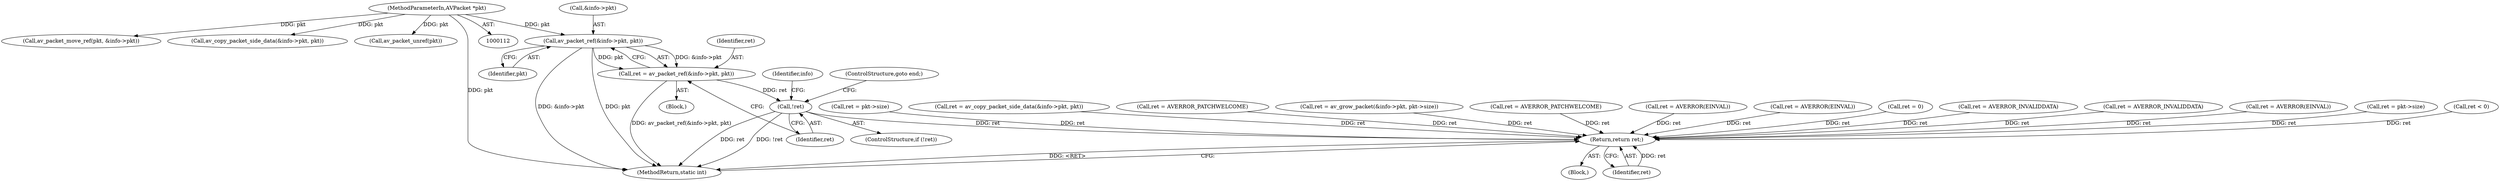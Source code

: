digraph "0_FFmpeg_ed22dc22216f74c75ee7901f82649e1ff725ba50@pointer" {
"1000574" [label="(Call,av_packet_ref(&info->pkt, pkt))"];
"1000114" [label="(MethodParameterIn,AVPacket *pkt)"];
"1000572" [label="(Call,ret = av_packet_ref(&info->pkt, pkt))"];
"1000581" [label="(Call,!ret)"];
"1000681" [label="(Return,return ret;)"];
"1000581" [label="(Call,!ret)"];
"1000307" [label="(Call,ret = AVERROR_PATCHWELCOME)"];
"1000662" [label="(Call,av_packet_move_ref(pkt, &info->pkt))"];
"1000238" [label="(Call,ret = AVERROR(EINVAL))"];
"1000579" [label="(Identifier,pkt)"];
"1000433" [label="(Call,ret = AVERROR(EINVAL))"];
"1000645" [label="(Call,av_copy_packet_side_data(&info->pkt, pkt))"];
"1000660" [label="(Call,av_packet_unref(pkt))"];
"1000116" [label="(Block,)"];
"1000682" [label="(Identifier,ret)"];
"1000170" [label="(Call,ret = 0)"];
"1000573" [label="(Identifier,ret)"];
"1000572" [label="(Call,ret = av_packet_ref(&info->pkt, pkt))"];
"1000681" [label="(Return,return ret;)"];
"1000174" [label="(Call,ret = AVERROR_INVALIDDATA)"];
"1000582" [label="(Identifier,ret)"];
"1000562" [label="(Call,ret = AVERROR_INVALIDDATA)"];
"1000574" [label="(Call,av_packet_ref(&info->pkt, pkt))"];
"1000215" [label="(Call,ret = AVERROR(EINVAL))"];
"1000575" [label="(Call,&info->pkt)"];
"1000585" [label="(Identifier,info)"];
"1000588" [label="(ControlStructure,goto end;)"];
"1000683" [label="(MethodReturn,static int)"];
"1000673" [label="(Call,ret = pkt->size)"];
"1000422" [label="(Call,ret < 0)"];
"1000571" [label="(Block,)"];
"1000546" [label="(Call,ret = pkt->size)"];
"1000114" [label="(MethodParameterIn,AVPacket *pkt)"];
"1000643" [label="(Call,ret = av_copy_packet_side_data(&info->pkt, pkt))"];
"1000259" [label="(Call,ret = AVERROR_PATCHWELCOME)"];
"1000593" [label="(Call,ret = av_grow_packet(&info->pkt, pkt->size))"];
"1000580" [label="(ControlStructure,if (!ret))"];
"1000574" -> "1000572"  [label="AST: "];
"1000574" -> "1000579"  [label="CFG: "];
"1000575" -> "1000574"  [label="AST: "];
"1000579" -> "1000574"  [label="AST: "];
"1000572" -> "1000574"  [label="CFG: "];
"1000574" -> "1000683"  [label="DDG: &info->pkt"];
"1000574" -> "1000683"  [label="DDG: pkt"];
"1000574" -> "1000572"  [label="DDG: &info->pkt"];
"1000574" -> "1000572"  [label="DDG: pkt"];
"1000114" -> "1000574"  [label="DDG: pkt"];
"1000114" -> "1000112"  [label="AST: "];
"1000114" -> "1000683"  [label="DDG: pkt"];
"1000114" -> "1000645"  [label="DDG: pkt"];
"1000114" -> "1000660"  [label="DDG: pkt"];
"1000114" -> "1000662"  [label="DDG: pkt"];
"1000572" -> "1000571"  [label="AST: "];
"1000573" -> "1000572"  [label="AST: "];
"1000582" -> "1000572"  [label="CFG: "];
"1000572" -> "1000683"  [label="DDG: av_packet_ref(&info->pkt, pkt)"];
"1000572" -> "1000581"  [label="DDG: ret"];
"1000581" -> "1000580"  [label="AST: "];
"1000581" -> "1000582"  [label="CFG: "];
"1000582" -> "1000581"  [label="AST: "];
"1000585" -> "1000581"  [label="CFG: "];
"1000588" -> "1000581"  [label="CFG: "];
"1000581" -> "1000683"  [label="DDG: ret"];
"1000581" -> "1000683"  [label="DDG: !ret"];
"1000581" -> "1000681"  [label="DDG: ret"];
"1000681" -> "1000116"  [label="AST: "];
"1000681" -> "1000682"  [label="CFG: "];
"1000682" -> "1000681"  [label="AST: "];
"1000683" -> "1000681"  [label="CFG: "];
"1000681" -> "1000683"  [label="DDG: <RET>"];
"1000682" -> "1000681"  [label="DDG: ret"];
"1000259" -> "1000681"  [label="DDG: ret"];
"1000562" -> "1000681"  [label="DDG: ret"];
"1000238" -> "1000681"  [label="DDG: ret"];
"1000433" -> "1000681"  [label="DDG: ret"];
"1000422" -> "1000681"  [label="DDG: ret"];
"1000673" -> "1000681"  [label="DDG: ret"];
"1000593" -> "1000681"  [label="DDG: ret"];
"1000546" -> "1000681"  [label="DDG: ret"];
"1000170" -> "1000681"  [label="DDG: ret"];
"1000307" -> "1000681"  [label="DDG: ret"];
"1000174" -> "1000681"  [label="DDG: ret"];
"1000215" -> "1000681"  [label="DDG: ret"];
"1000643" -> "1000681"  [label="DDG: ret"];
}

